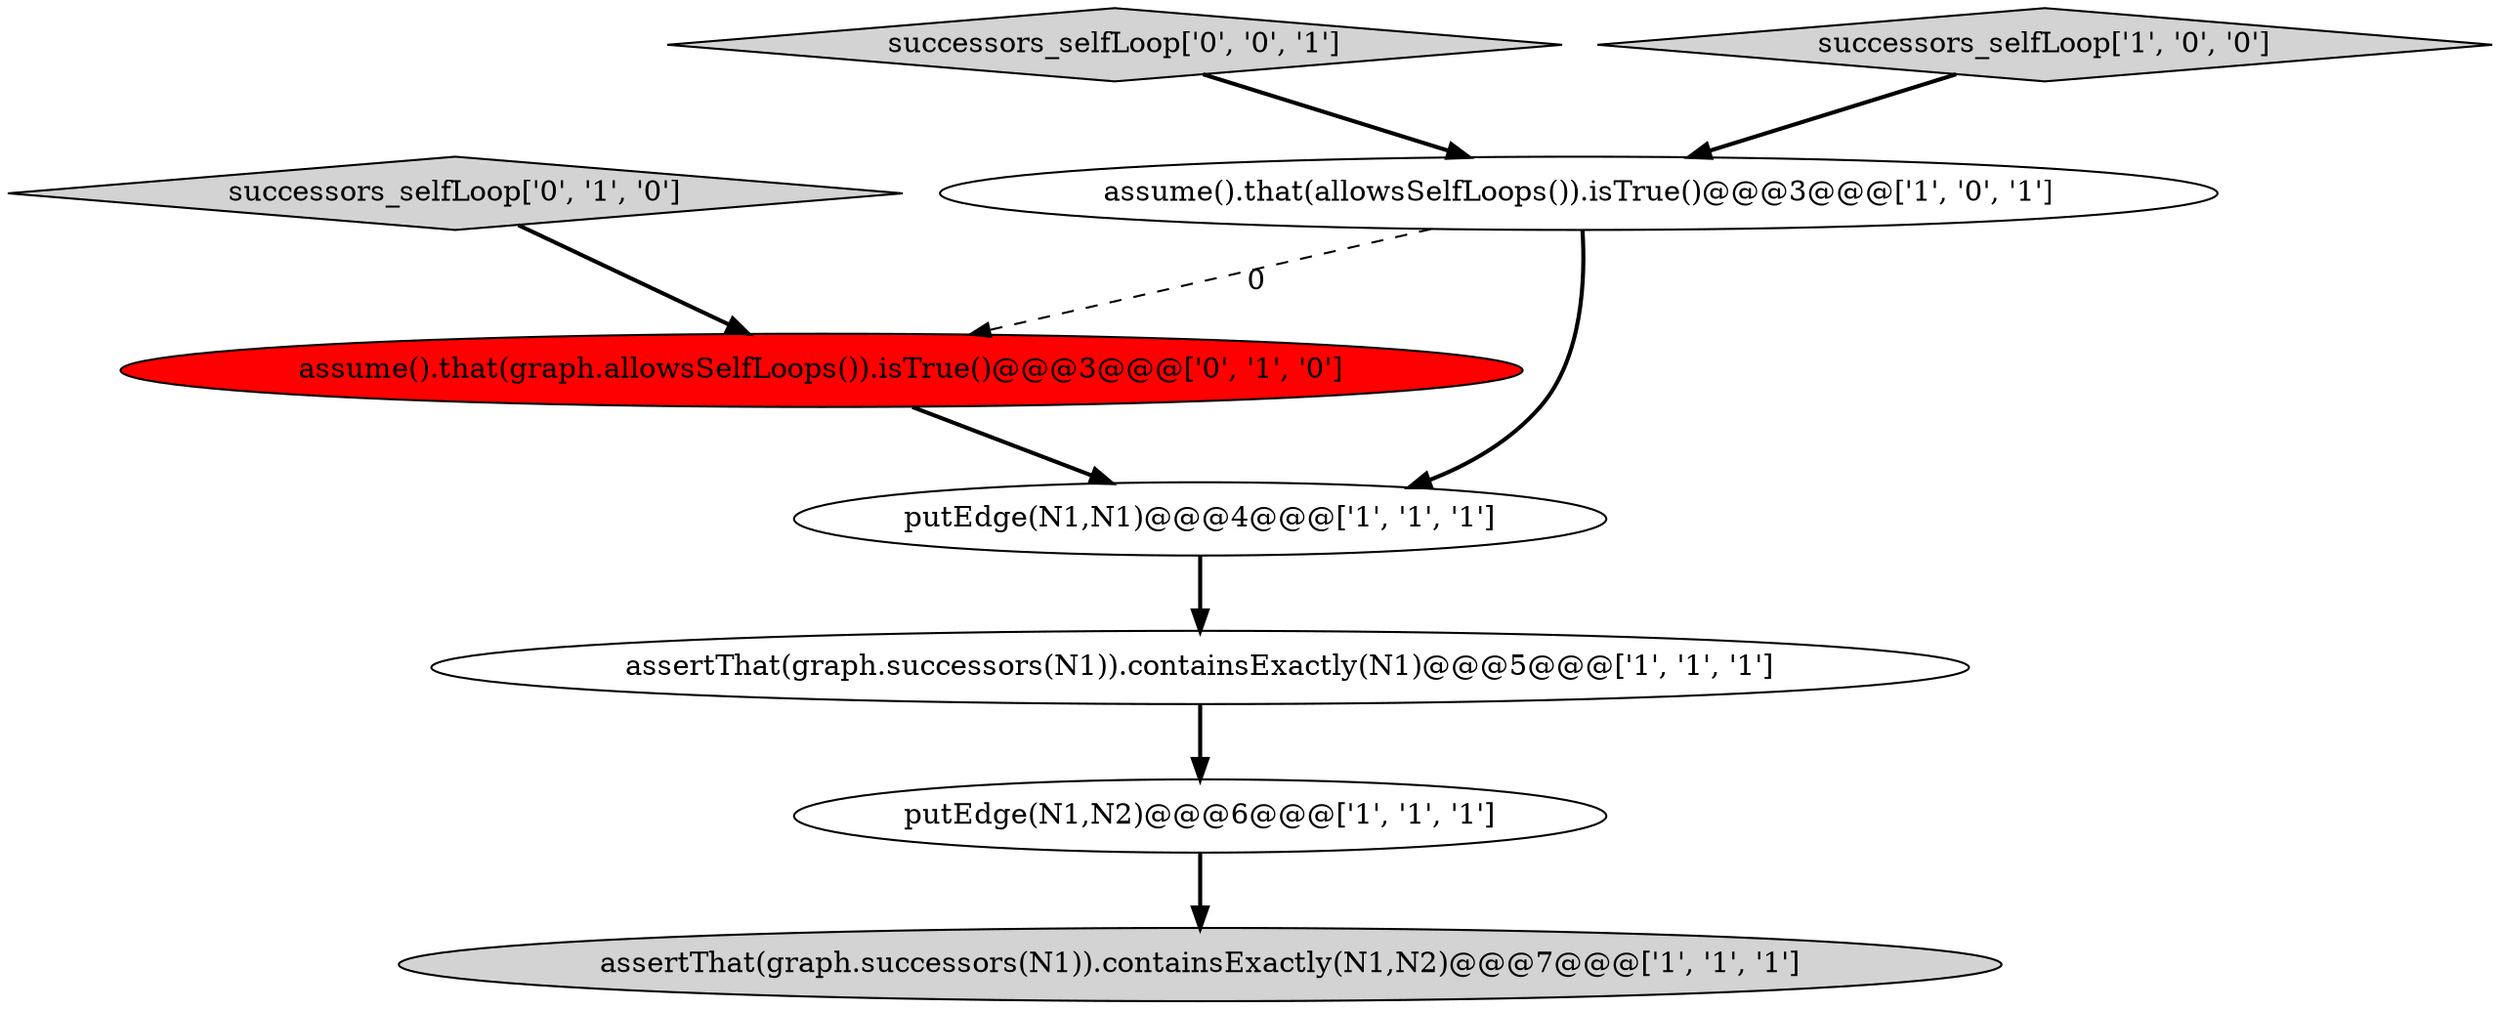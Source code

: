 digraph {
3 [style = filled, label = "assume().that(allowsSelfLoops()).isTrue()@@@3@@@['1', '0', '1']", fillcolor = white, shape = ellipse image = "AAA0AAABBB1BBB"];
6 [style = filled, label = "assume().that(graph.allowsSelfLoops()).isTrue()@@@3@@@['0', '1', '0']", fillcolor = red, shape = ellipse image = "AAA1AAABBB2BBB"];
8 [style = filled, label = "successors_selfLoop['0', '0', '1']", fillcolor = lightgray, shape = diamond image = "AAA0AAABBB3BBB"];
7 [style = filled, label = "successors_selfLoop['0', '1', '0']", fillcolor = lightgray, shape = diamond image = "AAA0AAABBB2BBB"];
1 [style = filled, label = "putEdge(N1,N2)@@@6@@@['1', '1', '1']", fillcolor = white, shape = ellipse image = "AAA0AAABBB1BBB"];
4 [style = filled, label = "putEdge(N1,N1)@@@4@@@['1', '1', '1']", fillcolor = white, shape = ellipse image = "AAA0AAABBB1BBB"];
5 [style = filled, label = "assertThat(graph.successors(N1)).containsExactly(N1)@@@5@@@['1', '1', '1']", fillcolor = white, shape = ellipse image = "AAA0AAABBB1BBB"];
2 [style = filled, label = "successors_selfLoop['1', '0', '0']", fillcolor = lightgray, shape = diamond image = "AAA0AAABBB1BBB"];
0 [style = filled, label = "assertThat(graph.successors(N1)).containsExactly(N1,N2)@@@7@@@['1', '1', '1']", fillcolor = lightgray, shape = ellipse image = "AAA0AAABBB1BBB"];
5->1 [style = bold, label=""];
6->4 [style = bold, label=""];
3->6 [style = dashed, label="0"];
7->6 [style = bold, label=""];
1->0 [style = bold, label=""];
4->5 [style = bold, label=""];
3->4 [style = bold, label=""];
2->3 [style = bold, label=""];
8->3 [style = bold, label=""];
}

